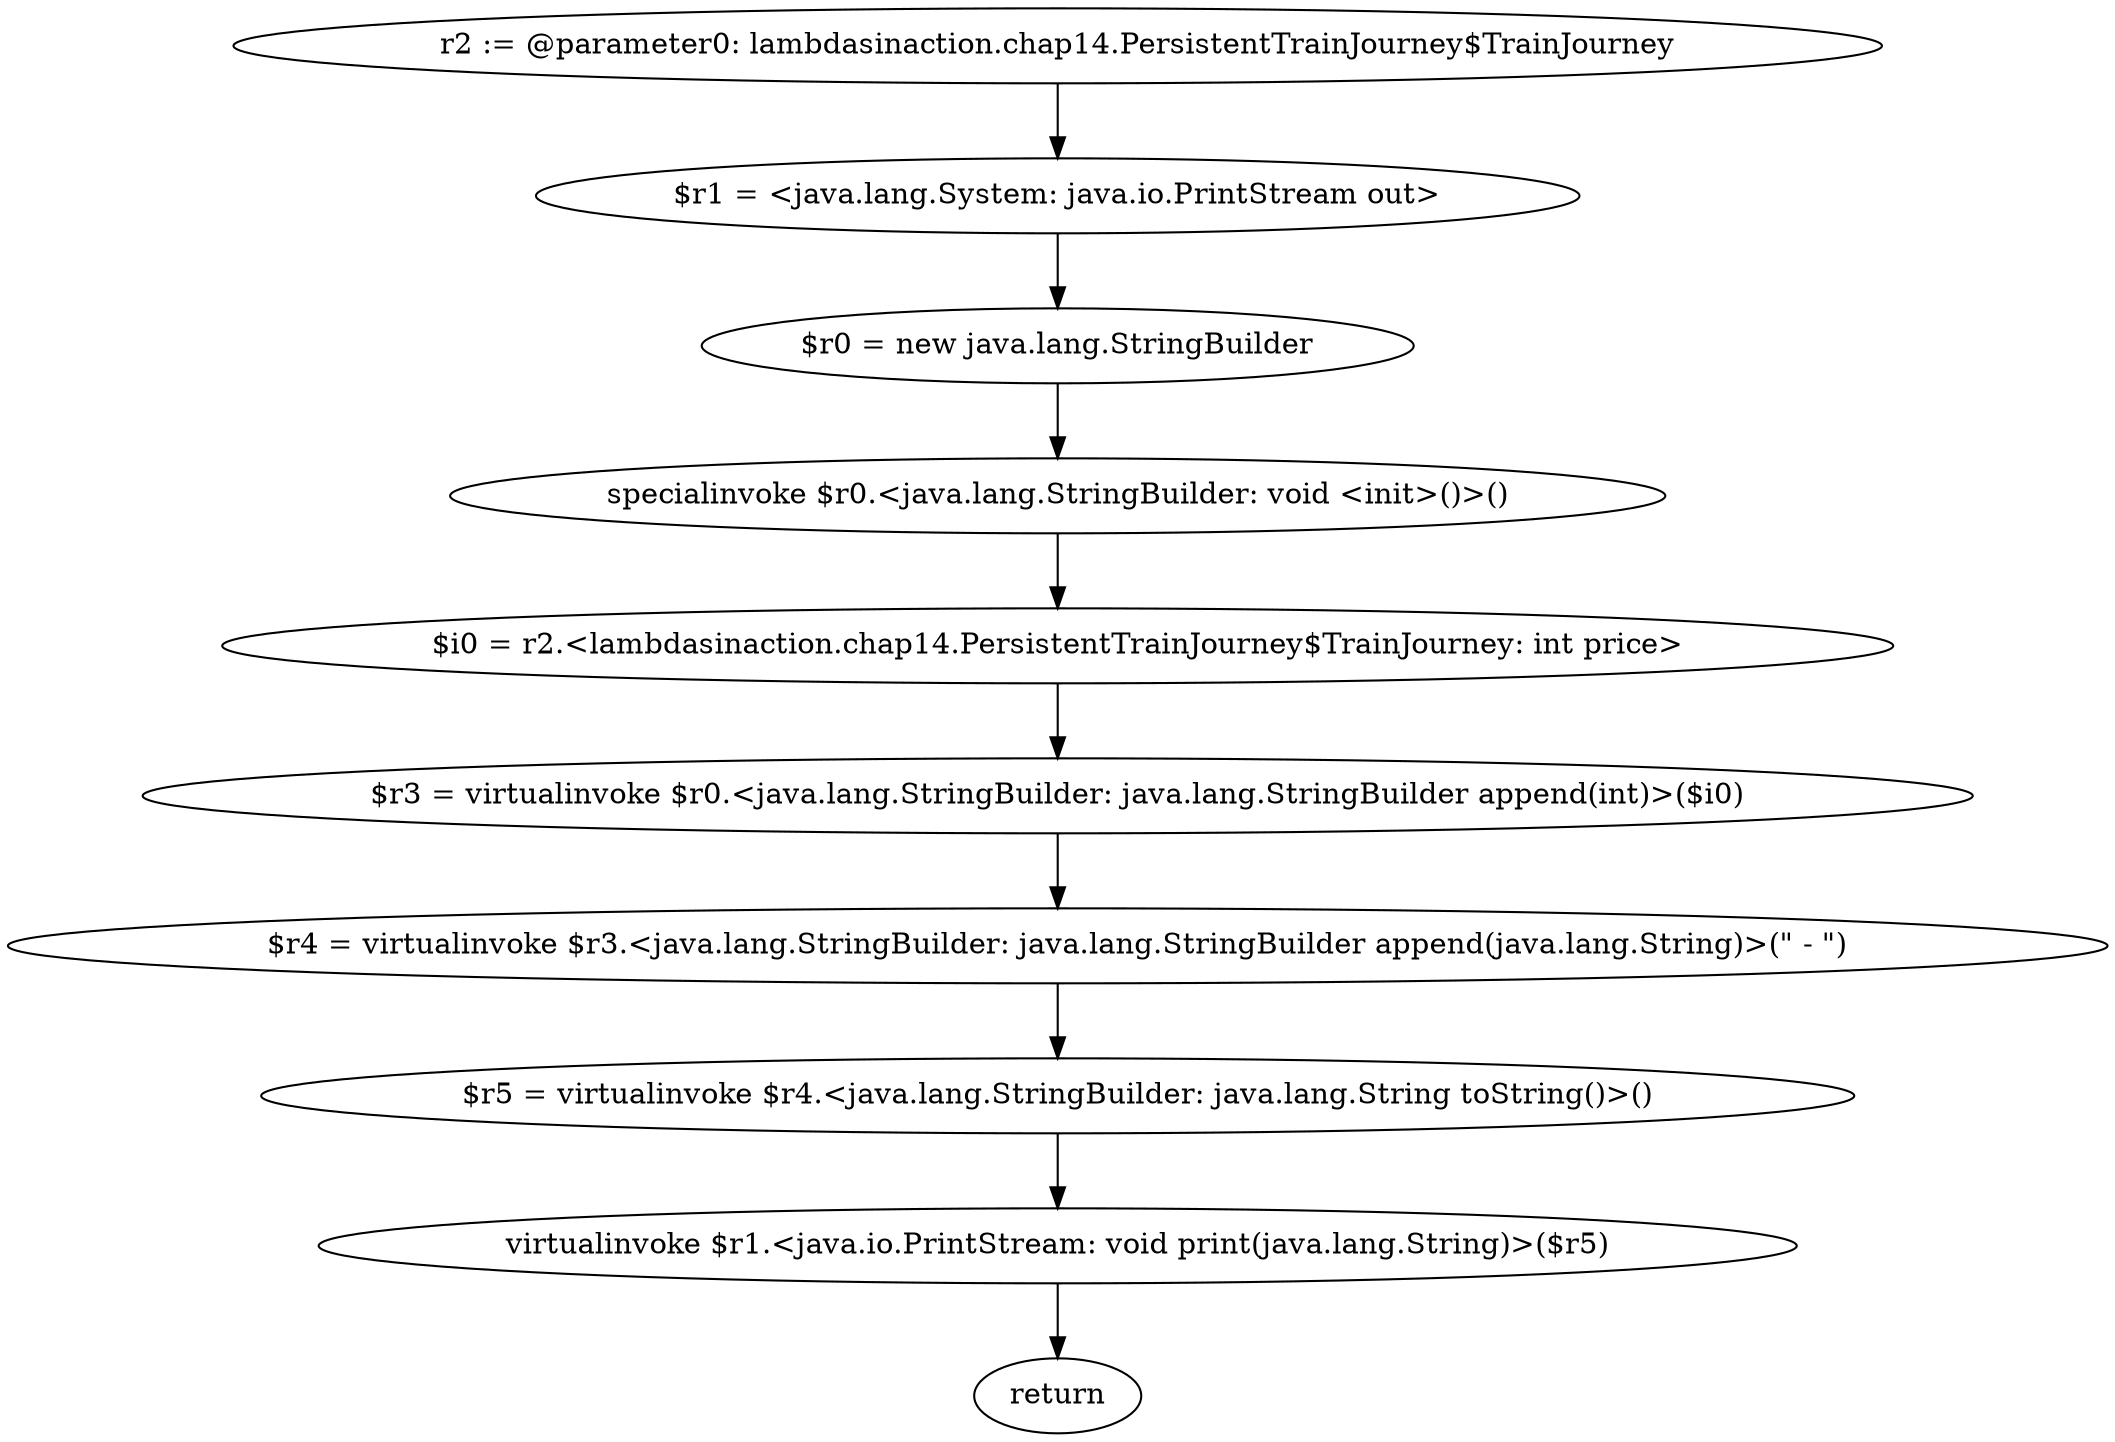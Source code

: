 digraph "unitGraph" {
    "r2 := @parameter0: lambdasinaction.chap14.PersistentTrainJourney$TrainJourney"
    "$r1 = <java.lang.System: java.io.PrintStream out>"
    "$r0 = new java.lang.StringBuilder"
    "specialinvoke $r0.<java.lang.StringBuilder: void <init>()>()"
    "$i0 = r2.<lambdasinaction.chap14.PersistentTrainJourney$TrainJourney: int price>"
    "$r3 = virtualinvoke $r0.<java.lang.StringBuilder: java.lang.StringBuilder append(int)>($i0)"
    "$r4 = virtualinvoke $r3.<java.lang.StringBuilder: java.lang.StringBuilder append(java.lang.String)>(\" - \")"
    "$r5 = virtualinvoke $r4.<java.lang.StringBuilder: java.lang.String toString()>()"
    "virtualinvoke $r1.<java.io.PrintStream: void print(java.lang.String)>($r5)"
    "return"
    "r2 := @parameter0: lambdasinaction.chap14.PersistentTrainJourney$TrainJourney"->"$r1 = <java.lang.System: java.io.PrintStream out>";
    "$r1 = <java.lang.System: java.io.PrintStream out>"->"$r0 = new java.lang.StringBuilder";
    "$r0 = new java.lang.StringBuilder"->"specialinvoke $r0.<java.lang.StringBuilder: void <init>()>()";
    "specialinvoke $r0.<java.lang.StringBuilder: void <init>()>()"->"$i0 = r2.<lambdasinaction.chap14.PersistentTrainJourney$TrainJourney: int price>";
    "$i0 = r2.<lambdasinaction.chap14.PersistentTrainJourney$TrainJourney: int price>"->"$r3 = virtualinvoke $r0.<java.lang.StringBuilder: java.lang.StringBuilder append(int)>($i0)";
    "$r3 = virtualinvoke $r0.<java.lang.StringBuilder: java.lang.StringBuilder append(int)>($i0)"->"$r4 = virtualinvoke $r3.<java.lang.StringBuilder: java.lang.StringBuilder append(java.lang.String)>(\" - \")";
    "$r4 = virtualinvoke $r3.<java.lang.StringBuilder: java.lang.StringBuilder append(java.lang.String)>(\" - \")"->"$r5 = virtualinvoke $r4.<java.lang.StringBuilder: java.lang.String toString()>()";
    "$r5 = virtualinvoke $r4.<java.lang.StringBuilder: java.lang.String toString()>()"->"virtualinvoke $r1.<java.io.PrintStream: void print(java.lang.String)>($r5)";
    "virtualinvoke $r1.<java.io.PrintStream: void print(java.lang.String)>($r5)"->"return";
}
